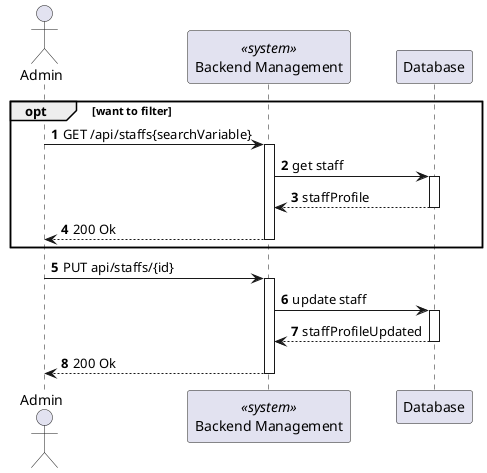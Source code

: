 @startuml

autonumber
actor Admin as "Admin"
participant BE as "Backend Management" <<system>>
participant DB as "Database"


opt want to filter
    Admin -> BE : GET /api/staffs{searchVariable}
    activate BE
            BE -> DB : get staff
        activate DB 
            DB --> BE : staffProfile
        deactivate DB 
    BE --> Admin : 200 Ok
    deactivate BE
end

Admin-> BE : PUT api/staffs/{id}
activate BE

BE -> DB : update staff

activate DB 

DB --> BE : staffProfileUpdated

deactivate DB 

Admin <-- BE : 200 Ok

deactivate BE

@enduml
